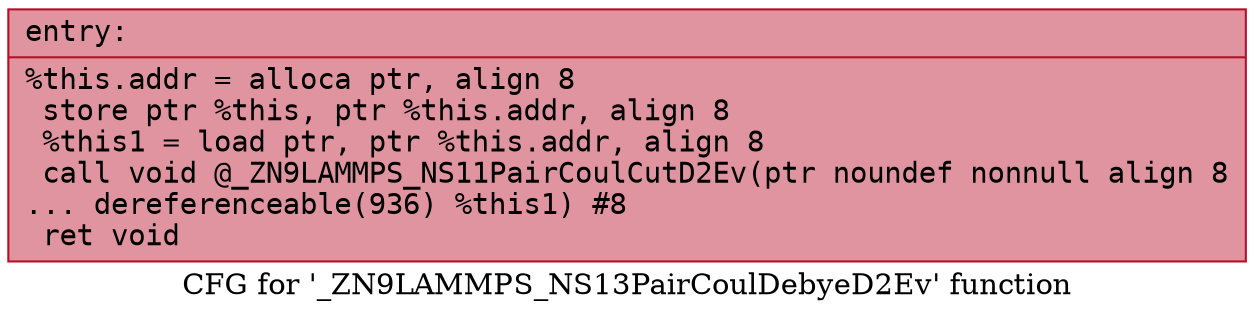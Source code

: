 digraph "CFG for '_ZN9LAMMPS_NS13PairCoulDebyeD2Ev' function" {
	label="CFG for '_ZN9LAMMPS_NS13PairCoulDebyeD2Ev' function";

	Node0x561a2b0750b0 [shape=record,color="#b70d28ff", style=filled, fillcolor="#b70d2870" fontname="Courier",label="{entry:\l|  %this.addr = alloca ptr, align 8\l  store ptr %this, ptr %this.addr, align 8\l  %this1 = load ptr, ptr %this.addr, align 8\l  call void @_ZN9LAMMPS_NS11PairCoulCutD2Ev(ptr noundef nonnull align 8\l... dereferenceable(936) %this1) #8\l  ret void\l}"];
}
